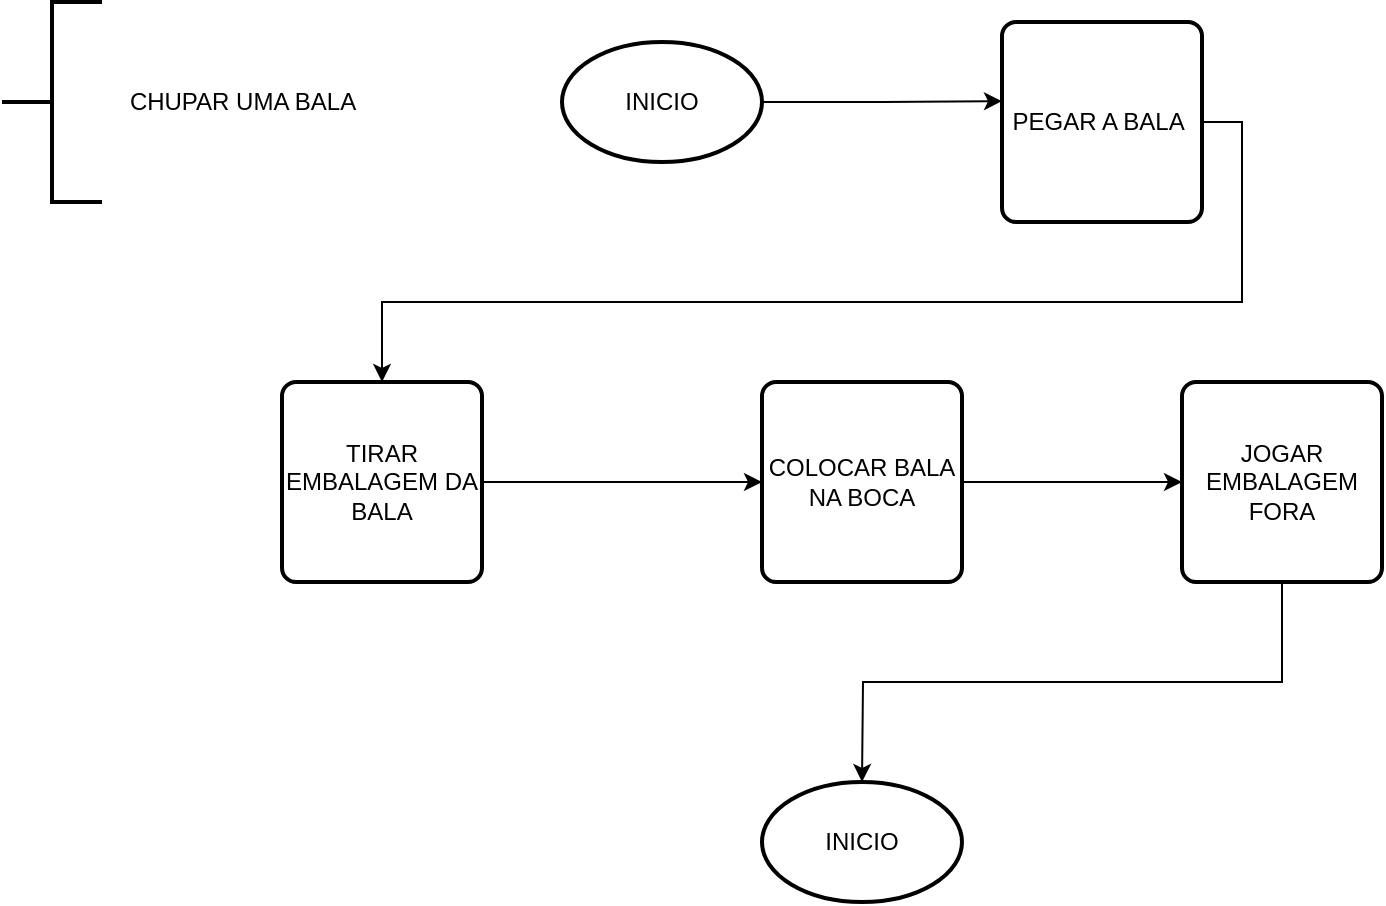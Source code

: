 <mxfile version="22.0.4" type="github">
  <diagram name="Página-1" id="lZsaV8MSv4DxQYMjek7s">
    <mxGraphModel dx="1050" dy="542" grid="1" gridSize="10" guides="1" tooltips="1" connect="1" arrows="1" fold="1" page="1" pageScale="1" pageWidth="827" pageHeight="1169" math="0" shadow="0">
      <root>
        <mxCell id="0" />
        <mxCell id="1" parent="0" />
        <mxCell id="k6dO4TBBe2M2GwLPYBpX-1" value="" style="strokeWidth=2;html=1;shape=mxgraph.flowchart.annotation_2;align=left;labelPosition=right;pointerEvents=1;" vertex="1" parent="1">
          <mxGeometry x="10" y="10" width="50" height="100" as="geometry" />
        </mxCell>
        <mxCell id="k6dO4TBBe2M2GwLPYBpX-2" value="CHUPAR UMA BALA" style="text;html=1;align=center;verticalAlign=middle;resizable=0;points=[];autosize=1;strokeColor=none;fillColor=none;" vertex="1" parent="1">
          <mxGeometry x="60" y="45" width="140" height="30" as="geometry" />
        </mxCell>
        <mxCell id="k6dO4TBBe2M2GwLPYBpX-3" value="INICIO" style="strokeWidth=2;html=1;shape=mxgraph.flowchart.start_1;whiteSpace=wrap;" vertex="1" parent="1">
          <mxGeometry x="290" y="30" width="100" height="60" as="geometry" />
        </mxCell>
        <mxCell id="k6dO4TBBe2M2GwLPYBpX-10" style="edgeStyle=orthogonalEdgeStyle;rounded=0;orthogonalLoop=1;jettySize=auto;html=1;exitX=1;exitY=0.5;exitDx=0;exitDy=0;entryX=0.5;entryY=0;entryDx=0;entryDy=0;" edge="1" parent="1" source="k6dO4TBBe2M2GwLPYBpX-4" target="k6dO4TBBe2M2GwLPYBpX-5">
          <mxGeometry relative="1" as="geometry" />
        </mxCell>
        <mxCell id="k6dO4TBBe2M2GwLPYBpX-4" value="PEGAR A BALA&amp;nbsp;" style="rounded=1;whiteSpace=wrap;html=1;absoluteArcSize=1;arcSize=14;strokeWidth=2;" vertex="1" parent="1">
          <mxGeometry x="510" y="20" width="100" height="100" as="geometry" />
        </mxCell>
        <mxCell id="k6dO4TBBe2M2GwLPYBpX-11" style="edgeStyle=orthogonalEdgeStyle;rounded=0;orthogonalLoop=1;jettySize=auto;html=1;exitX=1;exitY=0.5;exitDx=0;exitDy=0;entryX=0;entryY=0.5;entryDx=0;entryDy=0;" edge="1" parent="1" source="k6dO4TBBe2M2GwLPYBpX-5" target="k6dO4TBBe2M2GwLPYBpX-6">
          <mxGeometry relative="1" as="geometry" />
        </mxCell>
        <mxCell id="k6dO4TBBe2M2GwLPYBpX-5" value="TIRAR EMBALAGEM DA BALA" style="rounded=1;whiteSpace=wrap;html=1;absoluteArcSize=1;arcSize=14;strokeWidth=2;" vertex="1" parent="1">
          <mxGeometry x="150" y="200" width="100" height="100" as="geometry" />
        </mxCell>
        <mxCell id="k6dO4TBBe2M2GwLPYBpX-13" style="edgeStyle=orthogonalEdgeStyle;rounded=0;orthogonalLoop=1;jettySize=auto;html=1;exitX=1;exitY=0.5;exitDx=0;exitDy=0;entryX=0;entryY=0.5;entryDx=0;entryDy=0;" edge="1" parent="1" source="k6dO4TBBe2M2GwLPYBpX-6" target="k6dO4TBBe2M2GwLPYBpX-7">
          <mxGeometry relative="1" as="geometry" />
        </mxCell>
        <mxCell id="k6dO4TBBe2M2GwLPYBpX-6" value="COLOCAR BALA NA BOCA" style="rounded=1;whiteSpace=wrap;html=1;absoluteArcSize=1;arcSize=14;strokeWidth=2;" vertex="1" parent="1">
          <mxGeometry x="390" y="200" width="100" height="100" as="geometry" />
        </mxCell>
        <mxCell id="k6dO4TBBe2M2GwLPYBpX-14" style="edgeStyle=orthogonalEdgeStyle;rounded=0;orthogonalLoop=1;jettySize=auto;html=1;exitX=0.5;exitY=1;exitDx=0;exitDy=0;" edge="1" parent="1" source="k6dO4TBBe2M2GwLPYBpX-7">
          <mxGeometry relative="1" as="geometry">
            <mxPoint x="440" y="400" as="targetPoint" />
          </mxGeometry>
        </mxCell>
        <mxCell id="k6dO4TBBe2M2GwLPYBpX-7" value="JOGAR EMBALAGEM FORA" style="rounded=1;whiteSpace=wrap;html=1;absoluteArcSize=1;arcSize=14;strokeWidth=2;" vertex="1" parent="1">
          <mxGeometry x="600" y="200" width="100" height="100" as="geometry" />
        </mxCell>
        <mxCell id="k6dO4TBBe2M2GwLPYBpX-8" value="INICIO" style="strokeWidth=2;html=1;shape=mxgraph.flowchart.start_1;whiteSpace=wrap;" vertex="1" parent="1">
          <mxGeometry x="390" y="400" width="100" height="60" as="geometry" />
        </mxCell>
        <mxCell id="k6dO4TBBe2M2GwLPYBpX-9" style="edgeStyle=orthogonalEdgeStyle;rounded=0;orthogonalLoop=1;jettySize=auto;html=1;exitX=1;exitY=0.5;exitDx=0;exitDy=0;exitPerimeter=0;entryX=0;entryY=0.396;entryDx=0;entryDy=0;entryPerimeter=0;" edge="1" parent="1" source="k6dO4TBBe2M2GwLPYBpX-3" target="k6dO4TBBe2M2GwLPYBpX-4">
          <mxGeometry relative="1" as="geometry" />
        </mxCell>
      </root>
    </mxGraphModel>
  </diagram>
</mxfile>
